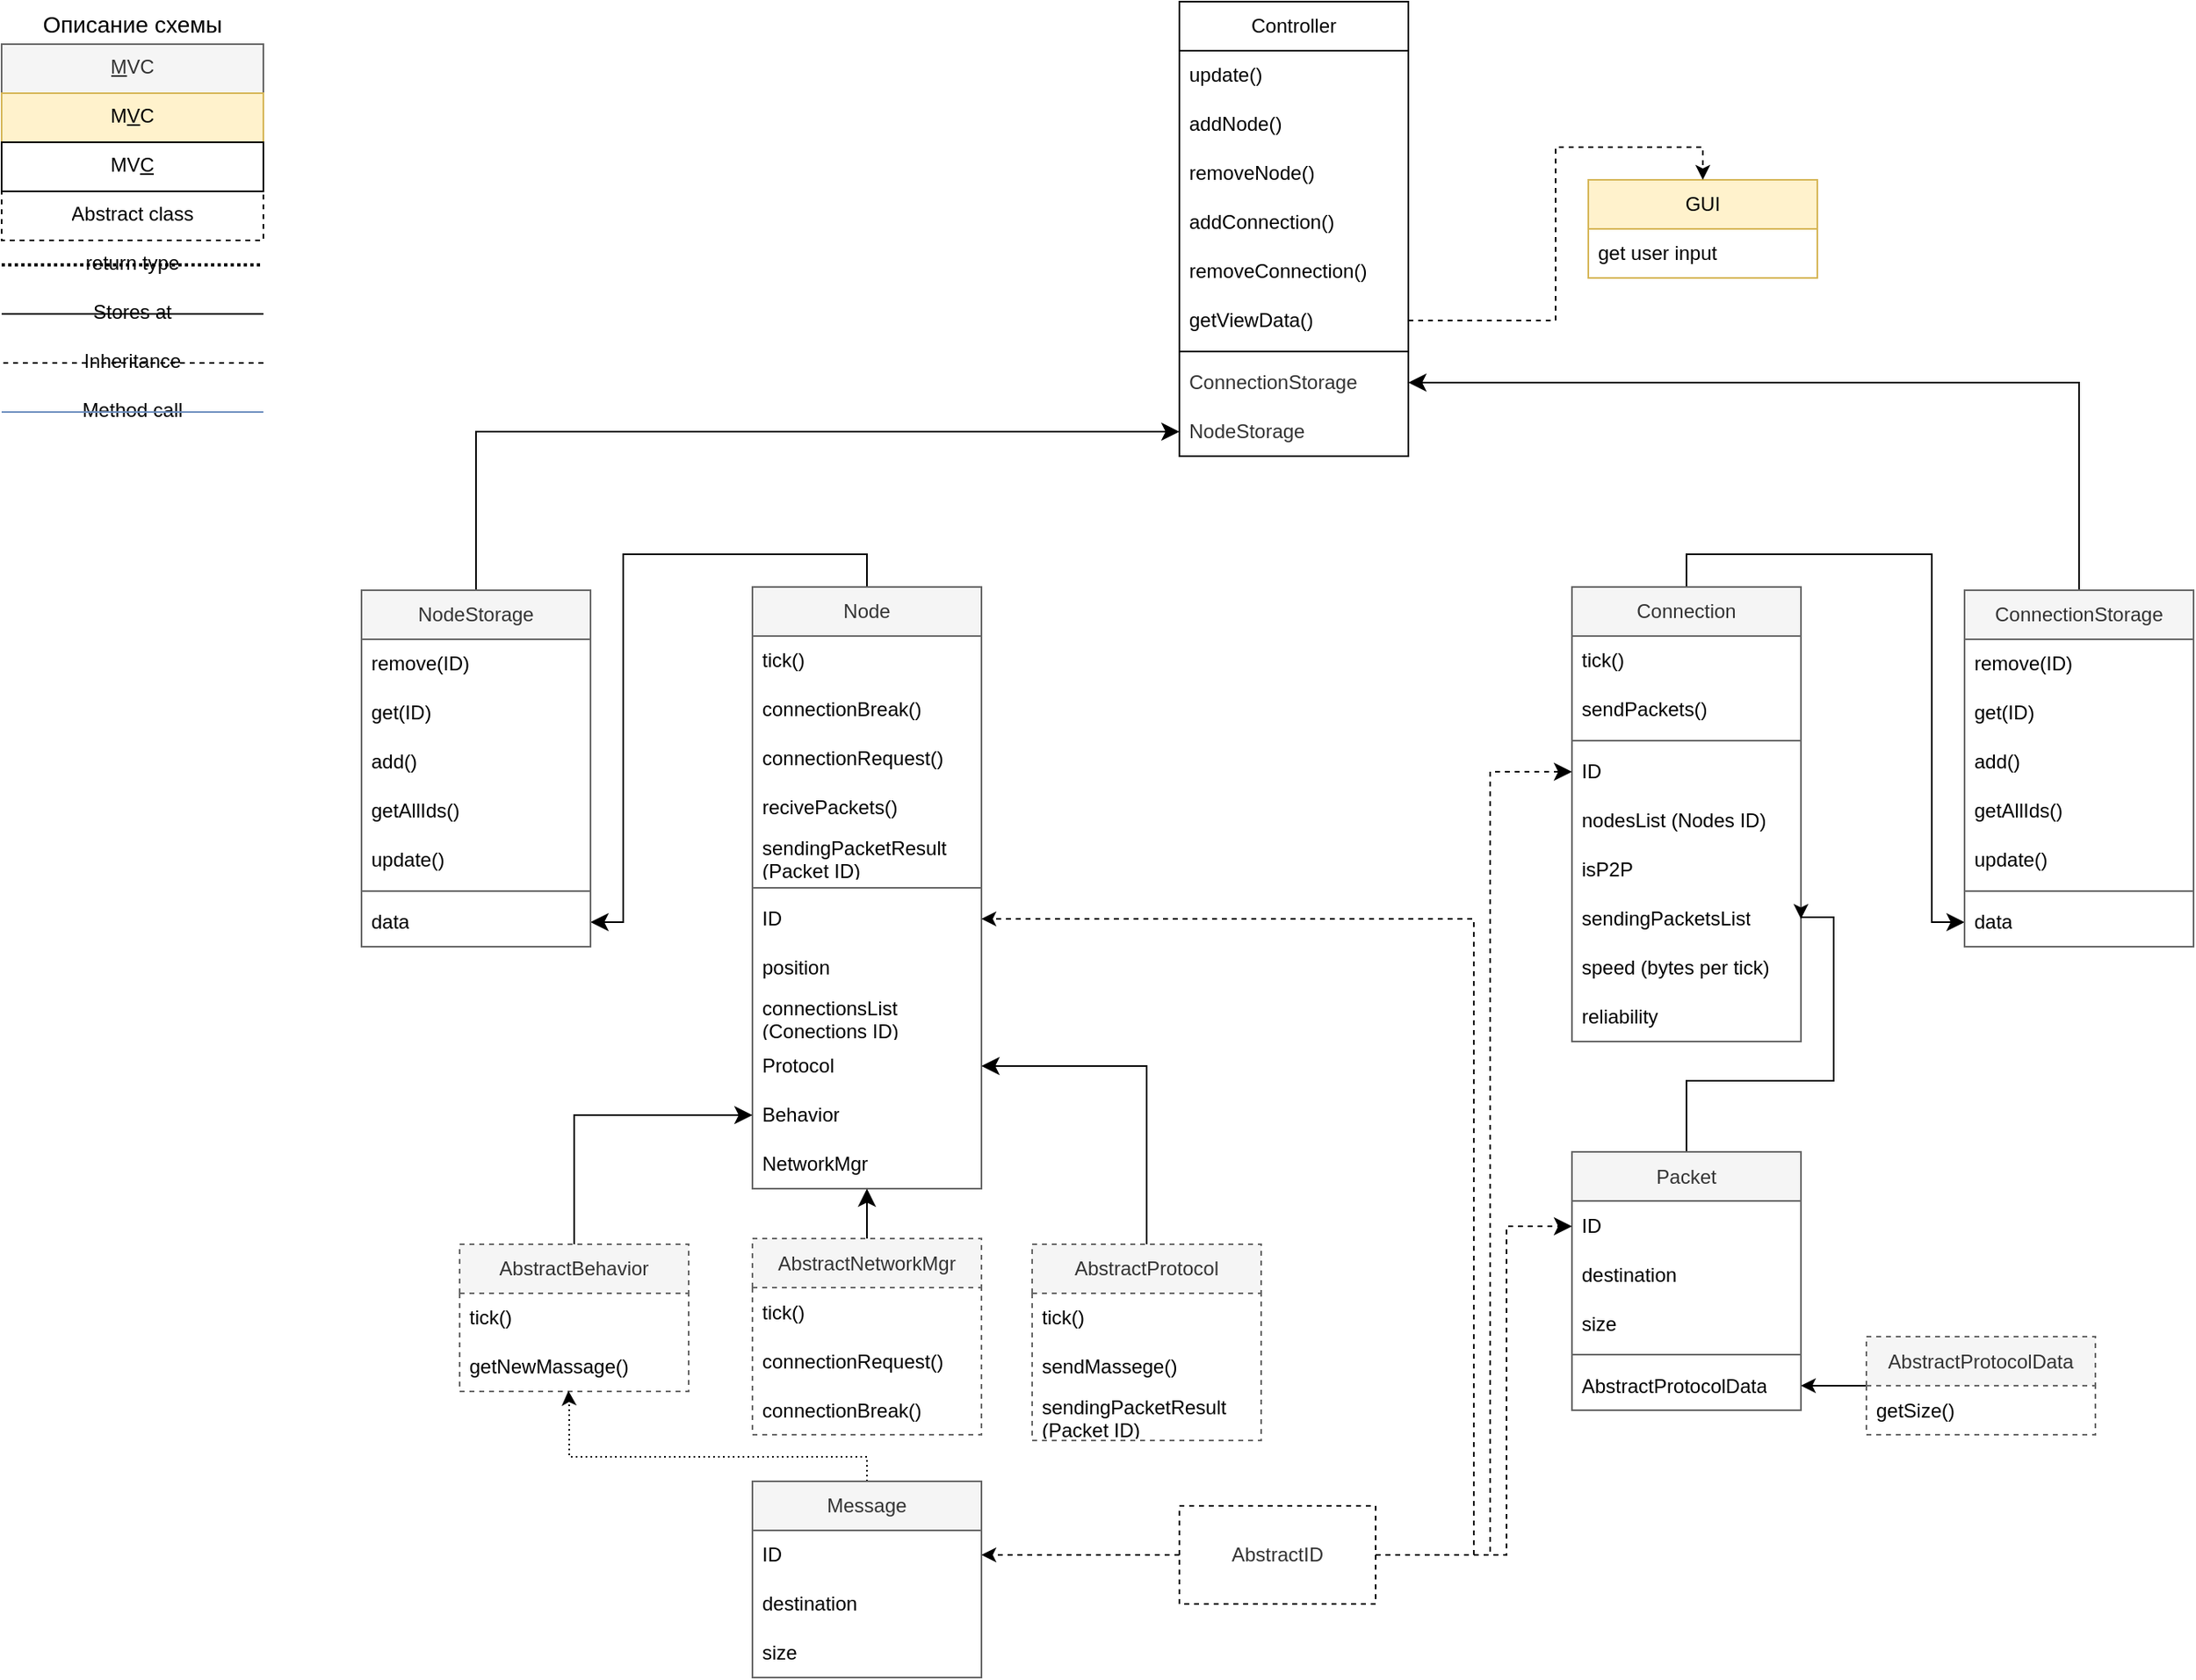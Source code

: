 <mxfile>
    <diagram name="Ver2" id="9xVtvxBC4ScUAu1mD1pw">
        <mxGraphModel dx="819" dy="477" grid="1" gridSize="10" guides="1" tooltips="1" connect="1" arrows="1" fold="1" page="1" pageScale="1" pageWidth="1600" pageHeight="900" math="0" shadow="0">
            <root>
                <mxCell id="6djmsBtQRYvO2U8o8B3D-0"/>
                <mxCell id="6djmsBtQRYvO2U8o8B3D-1" parent="6djmsBtQRYvO2U8o8B3D-0"/>
                <mxCell id="WVjayGv4iGfG3Z5BpXuU-56" value="" style="edgeStyle=orthogonalEdgeStyle;rounded=0;orthogonalLoop=1;jettySize=auto;html=1;fontSize=12;startSize=8;endSize=8;entryX=1;entryY=0.5;entryDx=0;entryDy=0;exitX=0.5;exitY=0;exitDx=0;exitDy=0;" parent="6djmsBtQRYvO2U8o8B3D-1" source="6djmsBtQRYvO2U8o8B3D-3" target="WVjayGv4iGfG3Z5BpXuU-52" edge="1">
                    <mxGeometry relative="1" as="geometry">
                        <mxPoint x="609" y="484" as="targetPoint"/>
                        <Array as="points">
                            <mxPoint x="609" y="738"/>
                            <mxPoint x="460" y="738"/>
                            <mxPoint x="460" y="963"/>
                        </Array>
                    </mxGeometry>
                </mxCell>
                <mxCell id="6djmsBtQRYvO2U8o8B3D-3" value="Node" style="swimlane;fontStyle=0;childLayout=stackLayout;horizontal=1;startSize=30;horizontalStack=0;resizeParent=1;resizeParentMax=0;resizeLast=0;collapsible=1;marginBottom=0;whiteSpace=wrap;html=1;fillColor=#f5f5f5;fontColor=#333333;strokeColor=#666666;" parent="6djmsBtQRYvO2U8o8B3D-1" vertex="1">
                    <mxGeometry x="539" y="758" width="140" height="368" as="geometry"/>
                </mxCell>
                <mxCell id="6djmsBtQRYvO2U8o8B3D-4" value="tick()" style="text;strokeColor=none;fillColor=none;align=left;verticalAlign=middle;spacingLeft=4;spacingRight=4;overflow=hidden;points=[[0,0.5],[1,0.5]];portConstraint=eastwest;rotatable=0;whiteSpace=wrap;html=1;" parent="6djmsBtQRYvO2U8o8B3D-3" vertex="1">
                    <mxGeometry y="30" width="140" height="30" as="geometry"/>
                </mxCell>
                <mxCell id="6djmsBtQRYvO2U8o8B3D-93" value="connectionBreak()" style="text;strokeColor=none;fillColor=none;align=left;verticalAlign=middle;spacingLeft=4;spacingRight=4;overflow=hidden;points=[[0,0.5],[1,0.5]];portConstraint=eastwest;rotatable=0;whiteSpace=wrap;html=1;" parent="6djmsBtQRYvO2U8o8B3D-3" vertex="1">
                    <mxGeometry y="60" width="140" height="30" as="geometry"/>
                </mxCell>
                <mxCell id="6djmsBtQRYvO2U8o8B3D-92" value="connectionRequest()" style="text;strokeColor=none;fillColor=none;align=left;verticalAlign=middle;spacingLeft=4;spacingRight=4;overflow=hidden;points=[[0,0.5],[1,0.5]];portConstraint=eastwest;rotatable=0;whiteSpace=wrap;html=1;" parent="6djmsBtQRYvO2U8o8B3D-3" vertex="1">
                    <mxGeometry y="90" width="140" height="30" as="geometry"/>
                </mxCell>
                <mxCell id="6djmsBtQRYvO2U8o8B3D-25" value="recivePackets()" style="text;strokeColor=none;fillColor=none;align=left;verticalAlign=middle;spacingLeft=4;spacingRight=4;overflow=hidden;points=[[0,0.5],[1,0.5]];portConstraint=eastwest;rotatable=0;whiteSpace=wrap;html=1;" parent="6djmsBtQRYvO2U8o8B3D-3" vertex="1">
                    <mxGeometry y="120" width="140" height="30" as="geometry"/>
                </mxCell>
                <mxCell id="6djmsBtQRYvO2U8o8B3D-26" value="sendingPacketResult (Packet ID)" style="text;strokeColor=none;fillColor=none;align=left;verticalAlign=middle;spacingLeft=4;spacingRight=4;overflow=hidden;points=[[0,0.5],[1,0.5]];portConstraint=eastwest;rotatable=0;whiteSpace=wrap;html=1;" parent="6djmsBtQRYvO2U8o8B3D-3" vertex="1">
                    <mxGeometry y="150" width="140" height="30" as="geometry"/>
                </mxCell>
                <mxCell id="6djmsBtQRYvO2U8o8B3D-5" value="" style="line;strokeWidth=1;fillColor=none;align=left;verticalAlign=middle;spacingTop=-1;spacingLeft=3;spacingRight=3;rotatable=0;labelPosition=right;points=[];portConstraint=eastwest;strokeColor=inherit;" parent="6djmsBtQRYvO2U8o8B3D-3" vertex="1">
                    <mxGeometry y="180" width="140" height="8" as="geometry"/>
                </mxCell>
                <mxCell id="6djmsBtQRYvO2U8o8B3D-6" value="ID" style="text;strokeColor=none;fillColor=none;align=left;verticalAlign=middle;spacingLeft=4;spacingRight=4;overflow=hidden;points=[[0,0.5],[1,0.5]];portConstraint=eastwest;rotatable=0;whiteSpace=wrap;html=1;" parent="6djmsBtQRYvO2U8o8B3D-3" vertex="1">
                    <mxGeometry y="188" width="140" height="30" as="geometry"/>
                </mxCell>
                <mxCell id="6djmsBtQRYvO2U8o8B3D-7" value="position" style="text;strokeColor=none;fillColor=none;align=left;verticalAlign=middle;spacingLeft=4;spacingRight=4;overflow=hidden;points=[[0,0.5],[1,0.5]];portConstraint=eastwest;rotatable=0;whiteSpace=wrap;html=1;" parent="6djmsBtQRYvO2U8o8B3D-3" vertex="1">
                    <mxGeometry y="218" width="140" height="30" as="geometry"/>
                </mxCell>
                <mxCell id="6djmsBtQRYvO2U8o8B3D-8" value="connectionsList&amp;nbsp; (Conections ID)" style="text;strokeColor=none;fillColor=none;align=left;verticalAlign=middle;spacingLeft=4;spacingRight=4;overflow=hidden;points=[[0,0.5],[1,0.5]];portConstraint=eastwest;rotatable=0;whiteSpace=wrap;html=1;" parent="6djmsBtQRYvO2U8o8B3D-3" vertex="1">
                    <mxGeometry y="248" width="140" height="30" as="geometry"/>
                </mxCell>
                <mxCell id="6djmsBtQRYvO2U8o8B3D-9" value="Protocol&amp;nbsp;" style="text;strokeColor=none;fillColor=none;align=left;verticalAlign=middle;spacingLeft=4;spacingRight=4;overflow=hidden;points=[[0,0.5],[1,0.5]];portConstraint=eastwest;rotatable=0;whiteSpace=wrap;html=1;" parent="6djmsBtQRYvO2U8o8B3D-3" vertex="1">
                    <mxGeometry y="278" width="140" height="30" as="geometry"/>
                </mxCell>
                <mxCell id="6djmsBtQRYvO2U8o8B3D-10" value="Behavior" style="text;strokeColor=none;fillColor=none;align=left;verticalAlign=middle;spacingLeft=4;spacingRight=4;overflow=hidden;points=[[0,0.5],[1,0.5]];portConstraint=eastwest;rotatable=0;whiteSpace=wrap;html=1;" parent="6djmsBtQRYvO2U8o8B3D-3" vertex="1">
                    <mxGeometry y="308" width="140" height="30" as="geometry"/>
                </mxCell>
                <mxCell id="6djmsBtQRYvO2U8o8B3D-11" value="NetworkMgr" style="text;strokeColor=none;fillColor=none;align=left;verticalAlign=middle;spacingLeft=4;spacingRight=4;overflow=hidden;points=[[0,0.5],[1,0.5]];portConstraint=eastwest;rotatable=0;whiteSpace=wrap;html=1;" parent="6djmsBtQRYvO2U8o8B3D-3" vertex="1">
                    <mxGeometry y="338" width="140" height="30" as="geometry"/>
                </mxCell>
                <mxCell id="WVjayGv4iGfG3Z5BpXuU-54" value="" style="edgeStyle=orthogonalEdgeStyle;rounded=0;orthogonalLoop=1;jettySize=auto;html=1;fontSize=12;startSize=8;endSize=8;entryX=0;entryY=0.5;entryDx=0;entryDy=0;exitX=0.5;exitY=0;exitDx=0;exitDy=0;" parent="6djmsBtQRYvO2U8o8B3D-1" source="6djmsBtQRYvO2U8o8B3D-13" target="WVjayGv4iGfG3Z5BpXuU-50" edge="1">
                    <mxGeometry relative="1" as="geometry">
                        <mxPoint x="1110" y="544" as="targetPoint"/>
                        <Array as="points">
                            <mxPoint x="1110" y="738"/>
                            <mxPoint x="1260" y="738"/>
                            <mxPoint x="1260" y="963"/>
                        </Array>
                    </mxGeometry>
                </mxCell>
                <mxCell id="6djmsBtQRYvO2U8o8B3D-13" value="Connection" style="swimlane;fontStyle=0;childLayout=stackLayout;horizontal=1;startSize=30;horizontalStack=0;resizeParent=1;resizeParentMax=0;resizeLast=0;collapsible=1;marginBottom=0;whiteSpace=wrap;html=1;fillColor=#f5f5f5;fontColor=#333333;strokeColor=#666666;" parent="6djmsBtQRYvO2U8o8B3D-1" vertex="1">
                    <mxGeometry x="1040" y="758" width="140" height="278" as="geometry"/>
                </mxCell>
                <mxCell id="6djmsBtQRYvO2U8o8B3D-14" value="tick()" style="text;strokeColor=none;fillColor=none;align=left;verticalAlign=middle;spacingLeft=4;spacingRight=4;overflow=hidden;points=[[0,0.5],[1,0.5]];portConstraint=eastwest;rotatable=0;whiteSpace=wrap;html=1;" parent="6djmsBtQRYvO2U8o8B3D-13" vertex="1">
                    <mxGeometry y="30" width="140" height="30" as="geometry"/>
                </mxCell>
                <mxCell id="WVjayGv4iGfG3Z5BpXuU-58" value="sendPackets()" style="text;strokeColor=none;fillColor=none;align=left;verticalAlign=middle;spacingLeft=4;spacingRight=4;overflow=hidden;points=[[0,0.5],[1,0.5]];portConstraint=eastwest;rotatable=0;whiteSpace=wrap;html=1;" parent="6djmsBtQRYvO2U8o8B3D-13" vertex="1">
                    <mxGeometry y="60" width="140" height="30" as="geometry"/>
                </mxCell>
                <mxCell id="6djmsBtQRYvO2U8o8B3D-15" value="" style="line;strokeWidth=1;fillColor=none;align=left;verticalAlign=middle;spacingTop=-1;spacingLeft=3;spacingRight=3;rotatable=0;labelPosition=right;points=[];portConstraint=eastwest;strokeColor=inherit;" parent="6djmsBtQRYvO2U8o8B3D-13" vertex="1">
                    <mxGeometry y="90" width="140" height="8" as="geometry"/>
                </mxCell>
                <mxCell id="6djmsBtQRYvO2U8o8B3D-16" value="ID" style="text;strokeColor=none;fillColor=none;align=left;verticalAlign=middle;spacingLeft=4;spacingRight=4;overflow=hidden;points=[[0,0.5],[1,0.5]];portConstraint=eastwest;rotatable=0;whiteSpace=wrap;html=1;" parent="6djmsBtQRYvO2U8o8B3D-13" vertex="1">
                    <mxGeometry y="98" width="140" height="30" as="geometry"/>
                </mxCell>
                <mxCell id="6djmsBtQRYvO2U8o8B3D-17" value="nodesList&lt;span style=&quot;background-color: initial;&quot;&gt;&amp;nbsp;(Nodes ID)&lt;/span&gt;" style="text;strokeColor=none;fillColor=none;align=left;verticalAlign=middle;spacingLeft=4;spacingRight=4;overflow=hidden;points=[[0,0.5],[1,0.5]];portConstraint=eastwest;rotatable=0;whiteSpace=wrap;html=1;" parent="6djmsBtQRYvO2U8o8B3D-13" vertex="1">
                    <mxGeometry y="128" width="140" height="30" as="geometry"/>
                </mxCell>
                <mxCell id="SFhjNOhDKGj1O6oXn9Yt-0" value="isP2P" style="text;strokeColor=none;fillColor=none;align=left;verticalAlign=middle;spacingLeft=4;spacingRight=4;overflow=hidden;points=[[0,0.5],[1,0.5]];portConstraint=eastwest;rotatable=0;whiteSpace=wrap;html=1;" parent="6djmsBtQRYvO2U8o8B3D-13" vertex="1">
                    <mxGeometry y="158" width="140" height="30" as="geometry"/>
                </mxCell>
                <mxCell id="6djmsBtQRYvO2U8o8B3D-18" value="sendingPackets&lt;span style=&quot;background-color: initial;&quot;&gt;List&lt;/span&gt;" style="text;strokeColor=none;fillColor=none;align=left;verticalAlign=middle;spacingLeft=4;spacingRight=4;overflow=hidden;points=[[0,0.5],[1,0.5]];portConstraint=eastwest;rotatable=0;whiteSpace=wrap;html=1;" parent="6djmsBtQRYvO2U8o8B3D-13" vertex="1">
                    <mxGeometry y="188" width="140" height="30" as="geometry"/>
                </mxCell>
                <mxCell id="6djmsBtQRYvO2U8o8B3D-19" value="speed (bytes per tick)" style="text;strokeColor=none;fillColor=none;align=left;verticalAlign=middle;spacingLeft=4;spacingRight=4;overflow=hidden;points=[[0,0.5],[1,0.5]];portConstraint=eastwest;rotatable=0;whiteSpace=wrap;html=1;" parent="6djmsBtQRYvO2U8o8B3D-13" vertex="1">
                    <mxGeometry y="218" width="140" height="30" as="geometry"/>
                </mxCell>
                <mxCell id="6djmsBtQRYvO2U8o8B3D-20" value="reliability" style="text;strokeColor=none;fillColor=none;align=left;verticalAlign=middle;spacingLeft=4;spacingRight=4;overflow=hidden;points=[[0,0.5],[1,0.5]];portConstraint=eastwest;rotatable=0;whiteSpace=wrap;html=1;" parent="6djmsBtQRYvO2U8o8B3D-13" vertex="1">
                    <mxGeometry y="248" width="140" height="30" as="geometry"/>
                </mxCell>
                <mxCell id="SFhjNOhDKGj1O6oXn9Yt-3" value="" style="edgeStyle=orthogonalEdgeStyle;rounded=0;orthogonalLoop=1;jettySize=auto;html=1;fontSize=12;startSize=8;endSize=8;entryX=1;entryY=0.5;entryDx=0;entryDy=0;" parent="6djmsBtQRYvO2U8o8B3D-1" source="6djmsBtQRYvO2U8o8B3D-22" target="6djmsBtQRYvO2U8o8B3D-9" edge="1">
                    <mxGeometry relative="1" as="geometry">
                        <mxPoint x="799.5" y="935" as="targetPoint"/>
                    </mxGeometry>
                </mxCell>
                <mxCell id="6djmsBtQRYvO2U8o8B3D-22" value="AbstractProtocol" style="swimlane;fontStyle=0;childLayout=stackLayout;horizontal=1;startSize=30;horizontalStack=0;resizeParent=1;resizeParentMax=0;resizeLast=0;collapsible=1;marginBottom=0;whiteSpace=wrap;html=1;dashed=1;fillColor=#f5f5f5;fontColor=#333333;strokeColor=#666666;" parent="6djmsBtQRYvO2U8o8B3D-1" vertex="1">
                    <mxGeometry x="710" y="1160" width="140" height="120" as="geometry"/>
                </mxCell>
                <mxCell id="6djmsBtQRYvO2U8o8B3D-23" value="tick()" style="text;strokeColor=none;fillColor=none;align=left;verticalAlign=middle;spacingLeft=4;spacingRight=4;overflow=hidden;points=[[0,0.5],[1,0.5]];portConstraint=eastwest;rotatable=0;whiteSpace=wrap;html=1;" parent="6djmsBtQRYvO2U8o8B3D-22" vertex="1">
                    <mxGeometry y="30" width="140" height="30" as="geometry"/>
                </mxCell>
                <mxCell id="6djmsBtQRYvO2U8o8B3D-24" value="sendMassege()" style="text;strokeColor=none;fillColor=none;align=left;verticalAlign=middle;spacingLeft=4;spacingRight=4;overflow=hidden;points=[[0,0.5],[1,0.5]];portConstraint=eastwest;rotatable=0;whiteSpace=wrap;html=1;" parent="6djmsBtQRYvO2U8o8B3D-22" vertex="1">
                    <mxGeometry y="60" width="140" height="30" as="geometry"/>
                </mxCell>
                <mxCell id="3" value="sendingPacketResult (Packet ID)" style="text;strokeColor=none;fillColor=none;align=left;verticalAlign=middle;spacingLeft=4;spacingRight=4;overflow=hidden;points=[[0,0.5],[1,0.5]];portConstraint=eastwest;rotatable=0;whiteSpace=wrap;html=1;" vertex="1" parent="6djmsBtQRYvO2U8o8B3D-22">
                    <mxGeometry y="90" width="140" height="30" as="geometry"/>
                </mxCell>
                <mxCell id="SFhjNOhDKGj1O6oXn9Yt-5" value="" style="edgeStyle=orthogonalEdgeStyle;rounded=0;orthogonalLoop=1;jettySize=auto;html=1;fontSize=12;startSize=8;endSize=8;entryX=0;entryY=0.5;entryDx=0;entryDy=0;" parent="6djmsBtQRYvO2U8o8B3D-1" source="6djmsBtQRYvO2U8o8B3D-28" target="6djmsBtQRYvO2U8o8B3D-10" edge="1">
                    <mxGeometry relative="1" as="geometry">
                        <mxPoint x="498.5" y="1016" as="targetPoint"/>
                    </mxGeometry>
                </mxCell>
                <mxCell id="6djmsBtQRYvO2U8o8B3D-28" value="AbstractBehavior" style="swimlane;fontStyle=0;childLayout=stackLayout;horizontal=1;startSize=30;horizontalStack=0;resizeParent=1;resizeParentMax=0;resizeLast=0;collapsible=1;marginBottom=0;whiteSpace=wrap;html=1;dashed=1;fillColor=#f5f5f5;fontColor=#333333;strokeColor=#666666;" parent="6djmsBtQRYvO2U8o8B3D-1" vertex="1">
                    <mxGeometry x="360" y="1160" width="140" height="90" as="geometry"/>
                </mxCell>
                <mxCell id="6djmsBtQRYvO2U8o8B3D-29" value="tick()" style="text;strokeColor=none;fillColor=none;align=left;verticalAlign=middle;spacingLeft=4;spacingRight=4;overflow=hidden;points=[[0,0.5],[1,0.5]];portConstraint=eastwest;rotatable=0;whiteSpace=wrap;html=1;" parent="6djmsBtQRYvO2U8o8B3D-28" vertex="1">
                    <mxGeometry y="30" width="140" height="30" as="geometry"/>
                </mxCell>
                <mxCell id="6djmsBtQRYvO2U8o8B3D-30" value="getNewMassage()" style="text;strokeColor=none;fillColor=none;align=left;verticalAlign=middle;spacingLeft=4;spacingRight=4;overflow=hidden;points=[[0,0.5],[1,0.5]];portConstraint=eastwest;rotatable=0;whiteSpace=wrap;html=1;" parent="6djmsBtQRYvO2U8o8B3D-28" vertex="1">
                    <mxGeometry y="60" width="140" height="30" as="geometry"/>
                </mxCell>
                <mxCell id="6djmsBtQRYvO2U8o8B3D-31" value="&lt;div&gt;&lt;span style=&quot;background-color: initial;&quot;&gt;Controller&lt;/span&gt;&lt;br&gt;&lt;/div&gt;" style="swimlane;fontStyle=0;childLayout=stackLayout;horizontal=1;startSize=30;horizontalStack=0;resizeParent=1;resizeParentMax=0;resizeLast=0;collapsible=1;marginBottom=0;whiteSpace=wrap;html=1;" parent="6djmsBtQRYvO2U8o8B3D-1" vertex="1">
                    <mxGeometry x="800" y="400" width="140" height="278" as="geometry"/>
                </mxCell>
                <mxCell id="6djmsBtQRYvO2U8o8B3D-32" value="update()" style="text;strokeColor=none;fillColor=none;align=left;verticalAlign=middle;spacingLeft=4;spacingRight=4;overflow=hidden;points=[[0,0.5],[1,0.5]];portConstraint=eastwest;rotatable=0;whiteSpace=wrap;html=1;" parent="6djmsBtQRYvO2U8o8B3D-31" vertex="1">
                    <mxGeometry y="30" width="140" height="30" as="geometry"/>
                </mxCell>
                <mxCell id="6djmsBtQRYvO2U8o8B3D-33" value="addNode()" style="text;strokeColor=none;fillColor=none;align=left;verticalAlign=middle;spacingLeft=4;spacingRight=4;overflow=hidden;points=[[0,0.5],[1,0.5]];portConstraint=eastwest;rotatable=0;whiteSpace=wrap;html=1;" parent="6djmsBtQRYvO2U8o8B3D-31" vertex="1">
                    <mxGeometry y="60" width="140" height="30" as="geometry"/>
                </mxCell>
                <mxCell id="6djmsBtQRYvO2U8o8B3D-34" value="removeNode()" style="text;strokeColor=none;fillColor=none;align=left;verticalAlign=middle;spacingLeft=4;spacingRight=4;overflow=hidden;points=[[0,0.5],[1,0.5]];portConstraint=eastwest;rotatable=0;whiteSpace=wrap;html=1;" parent="6djmsBtQRYvO2U8o8B3D-31" vertex="1">
                    <mxGeometry y="90" width="140" height="30" as="geometry"/>
                </mxCell>
                <mxCell id="6djmsBtQRYvO2U8o8B3D-35" value="addConnection()" style="text;strokeColor=none;fillColor=none;align=left;verticalAlign=middle;spacingLeft=4;spacingRight=4;overflow=hidden;points=[[0,0.5],[1,0.5]];portConstraint=eastwest;rotatable=0;whiteSpace=wrap;html=1;" parent="6djmsBtQRYvO2U8o8B3D-31" vertex="1">
                    <mxGeometry y="120" width="140" height="30" as="geometry"/>
                </mxCell>
                <mxCell id="6djmsBtQRYvO2U8o8B3D-36" value="removeConnection()" style="text;strokeColor=none;fillColor=none;align=left;verticalAlign=middle;spacingLeft=4;spacingRight=4;overflow=hidden;points=[[0,0.5],[1,0.5]];portConstraint=eastwest;rotatable=0;whiteSpace=wrap;html=1;" parent="6djmsBtQRYvO2U8o8B3D-31" vertex="1">
                    <mxGeometry y="150" width="140" height="30" as="geometry"/>
                </mxCell>
                <mxCell id="6djmsBtQRYvO2U8o8B3D-37" value="getViewData()" style="text;strokeColor=none;fillColor=none;align=left;verticalAlign=middle;spacingLeft=4;spacingRight=4;overflow=hidden;points=[[0,0.5],[1,0.5]];portConstraint=eastwest;rotatable=0;whiteSpace=wrap;html=1;" parent="6djmsBtQRYvO2U8o8B3D-31" vertex="1">
                    <mxGeometry y="180" width="140" height="30" as="geometry"/>
                </mxCell>
                <mxCell id="6djmsBtQRYvO2U8o8B3D-38" value="" style="line;strokeWidth=1;fillColor=none;align=left;verticalAlign=middle;spacingTop=-1;spacingLeft=3;spacingRight=3;rotatable=0;labelPosition=right;points=[];portConstraint=eastwest;strokeColor=inherit;" parent="6djmsBtQRYvO2U8o8B3D-31" vertex="1">
                    <mxGeometry y="210" width="140" height="8" as="geometry"/>
                </mxCell>
                <mxCell id="6djmsBtQRYvO2U8o8B3D-39" value="&lt;span style=&quot;color: rgb(51, 51, 51); text-align: center;&quot;&gt;ConnectionStorage&lt;/span&gt;" style="text;strokeColor=none;fillColor=none;align=left;verticalAlign=middle;spacingLeft=4;spacingRight=4;overflow=hidden;points=[[0,0.5],[1,0.5]];portConstraint=eastwest;rotatable=0;whiteSpace=wrap;html=1;" parent="6djmsBtQRYvO2U8o8B3D-31" vertex="1">
                    <mxGeometry y="218" width="140" height="30" as="geometry"/>
                </mxCell>
                <mxCell id="6djmsBtQRYvO2U8o8B3D-40" value="&lt;span style=&quot;color: rgb(51, 51, 51); text-align: center;&quot;&gt;NodeStorage&lt;/span&gt;" style="text;strokeColor=none;fillColor=none;align=left;verticalAlign=middle;spacingLeft=4;spacingRight=4;overflow=hidden;points=[[0,0.5],[1,0.5]];portConstraint=eastwest;rotatable=0;whiteSpace=wrap;html=1;" parent="6djmsBtQRYvO2U8o8B3D-31" vertex="1">
                    <mxGeometry y="248" width="140" height="30" as="geometry"/>
                </mxCell>
                <mxCell id="6djmsBtQRYvO2U8o8B3D-49" value="" style="edgeStyle=orthogonalEdgeStyle;rounded=0;orthogonalLoop=1;jettySize=auto;html=1;fontSize=12;startSize=8;endSize=8;exitX=0.5;exitY=0;exitDx=0;exitDy=0;entryX=0;entryY=0.5;entryDx=0;entryDy=0;" parent="6djmsBtQRYvO2U8o8B3D-1" source="WVjayGv4iGfG3Z5BpXuU-25" target="6djmsBtQRYvO2U8o8B3D-40" edge="1">
                    <mxGeometry relative="1" as="geometry">
                        <Array as="points">
                            <mxPoint x="370" y="663"/>
                        </Array>
                        <mxPoint x="360" y="760.0" as="sourcePoint"/>
                    </mxGeometry>
                </mxCell>
                <mxCell id="6djmsBtQRYvO2U8o8B3D-51" style="edgeStyle=orthogonalEdgeStyle;rounded=0;orthogonalLoop=1;jettySize=auto;html=1;exitX=0.5;exitY=0;exitDx=0;exitDy=0;fontSize=12;startSize=8;endSize=8;entryX=1;entryY=0.5;entryDx=0;entryDy=0;" parent="6djmsBtQRYvO2U8o8B3D-1" source="WVjayGv4iGfG3Z5BpXuU-43" target="6djmsBtQRYvO2U8o8B3D-39" edge="1">
                    <mxGeometry relative="1" as="geometry">
                        <mxPoint x="720" y="584" as="targetPoint"/>
                        <Array as="points">
                            <mxPoint x="1350" y="633"/>
                        </Array>
                        <mxPoint x="1360" y="760.0" as="sourcePoint"/>
                    </mxGeometry>
                </mxCell>
                <mxCell id="6djmsBtQRYvO2U8o8B3D-53" value="Описание схемы" style="swimlane;fontStyle=0;childLayout=stackLayout;horizontal=1;startSize=26;horizontalStack=0;resizeParent=1;resizeParentMax=0;resizeLast=0;collapsible=1;marginBottom=0;align=center;fontSize=14;strokeColor=none;fillColor=none;" parent="6djmsBtQRYvO2U8o8B3D-1" vertex="1">
                    <mxGeometry x="80" y="400" width="160" height="266" as="geometry">
                        <mxRectangle x="80" y="16" width="150" height="30" as="alternateBounds"/>
                    </mxGeometry>
                </mxCell>
                <mxCell id="6djmsBtQRYvO2U8o8B3D-54" value="&lt;u&gt;M&lt;/u&gt;VC" style="text;strokeColor=#666666;fillColor=#f5f5f5;spacingLeft=4;spacingRight=4;overflow=hidden;rotatable=0;points=[[0,0.5],[1,0.5]];portConstraint=eastwest;fontSize=12;whiteSpace=wrap;html=1;align=center;fontColor=#333333;" parent="6djmsBtQRYvO2U8o8B3D-53" vertex="1">
                    <mxGeometry y="26" width="160" height="30" as="geometry"/>
                </mxCell>
                <mxCell id="6djmsBtQRYvO2U8o8B3D-55" value="M&lt;u&gt;V&lt;/u&gt;C" style="text;strokeColor=#d6b656;fillColor=#fff2cc;spacingLeft=4;spacingRight=4;overflow=hidden;rotatable=0;points=[[0,0.5],[1,0.5]];portConstraint=eastwest;fontSize=12;whiteSpace=wrap;html=1;align=center;" parent="6djmsBtQRYvO2U8o8B3D-53" vertex="1">
                    <mxGeometry y="56" width="160" height="30" as="geometry"/>
                </mxCell>
                <mxCell id="6djmsBtQRYvO2U8o8B3D-56" value="MV&lt;u&gt;C&lt;/u&gt;" style="text;spacingLeft=4;spacingRight=4;overflow=hidden;rotatable=0;points=[[0,0.5],[1,0.5]];portConstraint=eastwest;fontSize=12;whiteSpace=wrap;html=1;align=center;strokeColor=default;fillColor=default;" parent="6djmsBtQRYvO2U8o8B3D-53" vertex="1">
                    <mxGeometry y="86" width="160" height="30" as="geometry"/>
                </mxCell>
                <mxCell id="6djmsBtQRYvO2U8o8B3D-57" value="Abstract class" style="text;spacingLeft=4;spacingRight=4;overflow=hidden;rotatable=0;points=[[0,0.5],[1,0.5]];portConstraint=eastwest;fontSize=12;whiteSpace=wrap;html=1;align=center;strokeColor=default;dashed=1;" parent="6djmsBtQRYvO2U8o8B3D-53" vertex="1">
                    <mxGeometry y="116" width="160" height="30" as="geometry"/>
                </mxCell>
                <mxCell id="6djmsBtQRYvO2U8o8B3D-58" value="return type" style="text;spacingLeft=4;spacingRight=4;overflow=hidden;rotatable=0;points=[[0,0.5],[1,0.5]];portConstraint=eastwest;fontSize=12;whiteSpace=wrap;html=1;align=center;strokeColor=none;dashed=1;" parent="6djmsBtQRYvO2U8o8B3D-53" vertex="1">
                    <mxGeometry y="146" width="160" height="30" as="geometry"/>
                </mxCell>
                <mxCell id="6djmsBtQRYvO2U8o8B3D-59" value="Stores at" style="text;spacingLeft=4;spacingRight=4;overflow=hidden;rotatable=0;points=[[0,0.5],[1,0.5]];portConstraint=eastwest;fontSize=12;whiteSpace=wrap;html=1;align=center;strokeColor=none;dashed=1;" parent="6djmsBtQRYvO2U8o8B3D-53" vertex="1">
                    <mxGeometry y="176" width="160" height="30" as="geometry"/>
                </mxCell>
                <mxCell id="6djmsBtQRYvO2U8o8B3D-60" value="Inheritance" style="text;spacingLeft=4;spacingRight=4;overflow=hidden;rotatable=0;points=[[0,0.5],[1,0.5]];portConstraint=eastwest;fontSize=12;whiteSpace=wrap;html=1;align=center;strokeColor=none;dashed=1;" parent="6djmsBtQRYvO2U8o8B3D-53" vertex="1">
                    <mxGeometry y="206" width="160" height="30" as="geometry"/>
                </mxCell>
                <mxCell id="6djmsBtQRYvO2U8o8B3D-61" value="Method call" style="text;spacingLeft=4;spacingRight=4;overflow=hidden;rotatable=0;points=[[0,0.5],[1,0.5]];portConstraint=eastwest;fontSize=12;whiteSpace=wrap;html=1;align=center;strokeColor=none;dashed=1;" parent="6djmsBtQRYvO2U8o8B3D-53" vertex="1">
                    <mxGeometry y="236" width="160" height="30" as="geometry"/>
                </mxCell>
                <mxCell id="6djmsBtQRYvO2U8o8B3D-62" value="" style="endArrow=none;dashed=1;html=1;rounded=0;entryX=0;entryY=0.5;entryDx=0;entryDy=0;exitX=1;exitY=0.5;exitDx=0;exitDy=0;" parent="6djmsBtQRYvO2U8o8B3D-53" source="6djmsBtQRYvO2U8o8B3D-60" target="6djmsBtQRYvO2U8o8B3D-60" edge="1">
                    <mxGeometry width="50" height="50" relative="1" as="geometry">
                        <mxPoint x="250" y="230" as="sourcePoint"/>
                        <mxPoint x="300" y="180" as="targetPoint"/>
                    </mxGeometry>
                </mxCell>
                <mxCell id="6djmsBtQRYvO2U8o8B3D-63" value="" style="endArrow=none;html=1;rounded=0;exitX=0;exitY=0.5;exitDx=0;exitDy=0;entryX=1;entryY=0.5;entryDx=0;entryDy=0;" parent="6djmsBtQRYvO2U8o8B3D-53" source="6djmsBtQRYvO2U8o8B3D-59" target="6djmsBtQRYvO2U8o8B3D-59" edge="1">
                    <mxGeometry width="50" height="50" relative="1" as="geometry">
                        <mxPoint x="250" y="230" as="sourcePoint"/>
                        <mxPoint x="300" y="180" as="targetPoint"/>
                    </mxGeometry>
                </mxCell>
                <mxCell id="6djmsBtQRYvO2U8o8B3D-64" value="" style="endArrow=none;dashed=1;html=1;dashPattern=1 1;strokeWidth=2;rounded=0;exitX=0;exitY=0.5;exitDx=0;exitDy=0;entryX=1;entryY=0.5;entryDx=0;entryDy=0;" parent="6djmsBtQRYvO2U8o8B3D-53" source="6djmsBtQRYvO2U8o8B3D-58" target="6djmsBtQRYvO2U8o8B3D-58" edge="1">
                    <mxGeometry width="50" height="50" relative="1" as="geometry">
                        <mxPoint x="169" y="120" as="sourcePoint"/>
                        <mxPoint x="219" y="70" as="targetPoint"/>
                    </mxGeometry>
                </mxCell>
                <mxCell id="6djmsBtQRYvO2U8o8B3D-65" value="" style="endArrow=none;html=1;rounded=0;exitX=0;exitY=0.5;exitDx=0;exitDy=0;entryX=1;entryY=0.5;entryDx=0;entryDy=0;fillColor=#dae8fc;strokeColor=#6c8ebf;" parent="6djmsBtQRYvO2U8o8B3D-53" source="6djmsBtQRYvO2U8o8B3D-61" target="6djmsBtQRYvO2U8o8B3D-61" edge="1">
                    <mxGeometry width="50" height="50" relative="1" as="geometry">
                        <mxPoint x="10" y="201" as="sourcePoint"/>
                        <mxPoint x="170" y="201" as="targetPoint"/>
                    </mxGeometry>
                </mxCell>
                <mxCell id="6djmsBtQRYvO2U8o8B3D-66" value="GUI" style="swimlane;fontStyle=0;childLayout=stackLayout;horizontal=1;startSize=30;horizontalStack=0;resizeParent=1;resizeParentMax=0;resizeLast=0;collapsible=1;marginBottom=0;whiteSpace=wrap;html=1;fillColor=#fff2cc;strokeColor=#d6b656;" parent="6djmsBtQRYvO2U8o8B3D-1" vertex="1">
                    <mxGeometry x="1050" y="509" width="140" height="60" as="geometry"/>
                </mxCell>
                <mxCell id="6djmsBtQRYvO2U8o8B3D-69" value="get user input" style="text;strokeColor=none;fillColor=none;align=left;verticalAlign=middle;spacingLeft=4;spacingRight=4;overflow=hidden;points=[[0,0.5],[1,0.5]];portConstraint=eastwest;rotatable=0;whiteSpace=wrap;html=1;" parent="6djmsBtQRYvO2U8o8B3D-66" vertex="1">
                    <mxGeometry y="30" width="140" height="30" as="geometry"/>
                </mxCell>
                <mxCell id="6djmsBtQRYvO2U8o8B3D-70" value="" style="edgeStyle=orthogonalEdgeStyle;rounded=0;orthogonalLoop=1;jettySize=auto;html=1;entryX=1;entryY=0.5;entryDx=0;entryDy=0;" parent="6djmsBtQRYvO2U8o8B3D-1" source="6djmsBtQRYvO2U8o8B3D-71" target="6djmsBtQRYvO2U8o8B3D-18" edge="1">
                    <mxGeometry relative="1" as="geometry">
                        <Array as="points">
                            <mxPoint x="1110" y="1060"/>
                            <mxPoint x="1200" y="1060"/>
                            <mxPoint x="1200" y="960"/>
                            <mxPoint x="1180" y="960"/>
                        </Array>
                    </mxGeometry>
                </mxCell>
                <mxCell id="6djmsBtQRYvO2U8o8B3D-71" value="Packet" style="swimlane;fontStyle=0;childLayout=stackLayout;horizontal=1;startSize=30;horizontalStack=0;resizeParent=1;resizeParentMax=0;resizeLast=0;collapsible=1;marginBottom=0;whiteSpace=wrap;html=1;fillColor=#f5f5f5;fontColor=#333333;strokeColor=#666666;" parent="6djmsBtQRYvO2U8o8B3D-1" vertex="1">
                    <mxGeometry x="1040" y="1103.5" width="140" height="158" as="geometry"/>
                </mxCell>
                <mxCell id="6djmsBtQRYvO2U8o8B3D-72" value="ID" style="text;strokeColor=none;fillColor=none;align=left;verticalAlign=middle;spacingLeft=4;spacingRight=4;overflow=hidden;points=[[0,0.5],[1,0.5]];portConstraint=eastwest;rotatable=0;whiteSpace=wrap;html=1;" parent="6djmsBtQRYvO2U8o8B3D-71" vertex="1">
                    <mxGeometry y="30" width="140" height="30" as="geometry"/>
                </mxCell>
                <mxCell id="6djmsBtQRYvO2U8o8B3D-73" value="destination" style="text;strokeColor=none;fillColor=none;align=left;verticalAlign=middle;spacingLeft=4;spacingRight=4;overflow=hidden;points=[[0,0.5],[1,0.5]];portConstraint=eastwest;rotatable=0;whiteSpace=wrap;html=1;" parent="6djmsBtQRYvO2U8o8B3D-71" vertex="1">
                    <mxGeometry y="60" width="140" height="30" as="geometry"/>
                </mxCell>
                <mxCell id="6djmsBtQRYvO2U8o8B3D-74" value="size" style="text;strokeColor=none;fillColor=none;align=left;verticalAlign=middle;spacingLeft=4;spacingRight=4;overflow=hidden;points=[[0,0.5],[1,0.5]];portConstraint=eastwest;rotatable=0;whiteSpace=wrap;html=1;" parent="6djmsBtQRYvO2U8o8B3D-71" vertex="1">
                    <mxGeometry y="90" width="140" height="30" as="geometry"/>
                </mxCell>
                <mxCell id="6djmsBtQRYvO2U8o8B3D-76" value="" style="line;strokeWidth=1;fillColor=none;align=left;verticalAlign=middle;spacingTop=-1;spacingLeft=3;spacingRight=3;rotatable=0;labelPosition=right;points=[];portConstraint=eastwest;strokeColor=inherit;" parent="6djmsBtQRYvO2U8o8B3D-71" vertex="1">
                    <mxGeometry y="120" width="140" height="8" as="geometry"/>
                </mxCell>
                <mxCell id="6djmsBtQRYvO2U8o8B3D-77" value="AbstractProtocolData" style="text;strokeColor=none;fillColor=none;align=left;verticalAlign=middle;spacingLeft=4;spacingRight=4;overflow=hidden;points=[[0,0.5],[1,0.5]];portConstraint=eastwest;rotatable=0;whiteSpace=wrap;html=1;" parent="6djmsBtQRYvO2U8o8B3D-71" vertex="1">
                    <mxGeometry y="128" width="140" height="30" as="geometry"/>
                </mxCell>
                <mxCell id="6djmsBtQRYvO2U8o8B3D-78" value="" style="edgeStyle=orthogonalEdgeStyle;rounded=0;orthogonalLoop=1;jettySize=auto;html=1;" parent="6djmsBtQRYvO2U8o8B3D-1" source="6djmsBtQRYvO2U8o8B3D-79" target="6djmsBtQRYvO2U8o8B3D-77" edge="1">
                    <mxGeometry relative="1" as="geometry"/>
                </mxCell>
                <mxCell id="6djmsBtQRYvO2U8o8B3D-79" value="Abstract&lt;span style=&quot;background-color: initial;&quot;&gt;Protocol&lt;/span&gt;&lt;span style=&quot;background-color: initial;&quot;&gt;Data&lt;/span&gt;" style="swimlane;fontStyle=0;childLayout=stackLayout;horizontal=1;startSize=30;horizontalStack=0;resizeParent=1;resizeParentMax=0;resizeLast=0;collapsible=1;marginBottom=0;whiteSpace=wrap;html=1;dashed=1;fillColor=#f5f5f5;fontColor=#333333;strokeColor=#666666;" parent="6djmsBtQRYvO2U8o8B3D-1" vertex="1">
                    <mxGeometry x="1220" y="1216.5" width="140" height="60" as="geometry"/>
                </mxCell>
                <mxCell id="6djmsBtQRYvO2U8o8B3D-80" value="getSize()" style="text;strokeColor=none;fillColor=none;align=left;verticalAlign=middle;spacingLeft=4;spacingRight=4;overflow=hidden;points=[[0,0.5],[1,0.5]];portConstraint=eastwest;rotatable=0;whiteSpace=wrap;html=1;" parent="6djmsBtQRYvO2U8o8B3D-79" vertex="1">
                    <mxGeometry y="30" width="140" height="30" as="geometry"/>
                </mxCell>
                <mxCell id="6djmsBtQRYvO2U8o8B3D-81" value="" style="edgeStyle=orthogonalEdgeStyle;rounded=0;orthogonalLoop=1;jettySize=auto;html=1;entryX=0.475;entryY=0.987;entryDx=0;entryDy=0;entryPerimeter=0;dashed=1;dashPattern=1 2;" parent="6djmsBtQRYvO2U8o8B3D-1" source="6djmsBtQRYvO2U8o8B3D-82" target="6djmsBtQRYvO2U8o8B3D-30" edge="1">
                    <mxGeometry relative="1" as="geometry">
                        <Array as="points">
                            <mxPoint x="609" y="1290"/>
                            <mxPoint x="427" y="1290"/>
                            <mxPoint x="427" y="1260"/>
                        </Array>
                    </mxGeometry>
                </mxCell>
                <mxCell id="6djmsBtQRYvO2U8o8B3D-82" value="Message" style="swimlane;fontStyle=0;childLayout=stackLayout;horizontal=1;startSize=30;horizontalStack=0;resizeParent=1;resizeParentMax=0;resizeLast=0;collapsible=1;marginBottom=0;whiteSpace=wrap;html=1;fillColor=#f5f5f5;fontColor=#333333;strokeColor=#666666;" parent="6djmsBtQRYvO2U8o8B3D-1" vertex="1">
                    <mxGeometry x="539" y="1305" width="140" height="120" as="geometry"/>
                </mxCell>
                <mxCell id="6djmsBtQRYvO2U8o8B3D-83" value="ID" style="text;strokeColor=none;fillColor=none;align=left;verticalAlign=middle;spacingLeft=4;spacingRight=4;overflow=hidden;points=[[0,0.5],[1,0.5]];portConstraint=eastwest;rotatable=0;whiteSpace=wrap;html=1;" parent="6djmsBtQRYvO2U8o8B3D-82" vertex="1">
                    <mxGeometry y="30" width="140" height="30" as="geometry"/>
                </mxCell>
                <mxCell id="6djmsBtQRYvO2U8o8B3D-85" value="destination" style="text;strokeColor=none;fillColor=none;align=left;verticalAlign=middle;spacingLeft=4;spacingRight=4;overflow=hidden;points=[[0,0.5],[1,0.5]];portConstraint=eastwest;rotatable=0;whiteSpace=wrap;html=1;" parent="6djmsBtQRYvO2U8o8B3D-82" vertex="1">
                    <mxGeometry y="60" width="140" height="30" as="geometry"/>
                </mxCell>
                <mxCell id="6djmsBtQRYvO2U8o8B3D-84" value="size" style="text;strokeColor=none;fillColor=none;align=left;verticalAlign=middle;spacingLeft=4;spacingRight=4;overflow=hidden;points=[[0,0.5],[1,0.5]];portConstraint=eastwest;rotatable=0;whiteSpace=wrap;html=1;" parent="6djmsBtQRYvO2U8o8B3D-82" vertex="1">
                    <mxGeometry y="90" width="140" height="30" as="geometry"/>
                </mxCell>
                <mxCell id="SFhjNOhDKGj1O6oXn9Yt-6" value="" style="edgeStyle=none;curved=1;rounded=0;orthogonalLoop=1;jettySize=auto;html=1;fontSize=12;startSize=8;endSize=8;" parent="6djmsBtQRYvO2U8o8B3D-1" source="6djmsBtQRYvO2U8o8B3D-90" target="6djmsBtQRYvO2U8o8B3D-11" edge="1">
                    <mxGeometry relative="1" as="geometry">
                        <mxPoint x="610" y="1070" as="targetPoint"/>
                    </mxGeometry>
                </mxCell>
                <mxCell id="6djmsBtQRYvO2U8o8B3D-90" value="AbstractNetworkMgr" style="swimlane;fontStyle=0;childLayout=stackLayout;horizontal=1;startSize=30;horizontalStack=0;resizeParent=1;resizeParentMax=0;resizeLast=0;collapsible=1;marginBottom=0;whiteSpace=wrap;html=1;dashed=1;fillColor=#f5f5f5;fontColor=#333333;strokeColor=#666666;" parent="6djmsBtQRYvO2U8o8B3D-1" vertex="1">
                    <mxGeometry x="539" y="1156.5" width="140" height="120" as="geometry"/>
                </mxCell>
                <mxCell id="6djmsBtQRYvO2U8o8B3D-91" value="tick()" style="text;strokeColor=none;fillColor=none;align=left;verticalAlign=middle;spacingLeft=4;spacingRight=4;overflow=hidden;points=[[0,0.5],[1,0.5]];portConstraint=eastwest;rotatable=0;whiteSpace=wrap;html=1;" parent="6djmsBtQRYvO2U8o8B3D-90" vertex="1">
                    <mxGeometry y="30" width="140" height="30" as="geometry"/>
                </mxCell>
                <mxCell id="2" value="connectionRequest()" style="text;strokeColor=none;fillColor=none;align=left;verticalAlign=middle;spacingLeft=4;spacingRight=4;overflow=hidden;points=[[0,0.5],[1,0.5]];portConstraint=eastwest;rotatable=0;whiteSpace=wrap;html=1;" vertex="1" parent="6djmsBtQRYvO2U8o8B3D-90">
                    <mxGeometry y="60" width="140" height="30" as="geometry"/>
                </mxCell>
                <mxCell id="1" value="connectionBreak()" style="text;strokeColor=none;fillColor=none;align=left;verticalAlign=middle;spacingLeft=4;spacingRight=4;overflow=hidden;points=[[0,0.5],[1,0.5]];portConstraint=eastwest;rotatable=0;whiteSpace=wrap;html=1;" vertex="1" parent="6djmsBtQRYvO2U8o8B3D-90">
                    <mxGeometry y="90" width="140" height="30" as="geometry"/>
                </mxCell>
                <mxCell id="n-c7wxsCWT6sdEi72u9--5" value="" style="edgeStyle=orthogonalEdgeStyle;rounded=0;orthogonalLoop=1;jettySize=auto;html=1;entryX=1;entryY=0.5;entryDx=0;entryDy=0;exitX=1;exitY=0.5;exitDx=0;exitDy=0;dashed=1;" parent="6djmsBtQRYvO2U8o8B3D-1" source="SFhjNOhDKGj1O6oXn9Yt-1" target="6djmsBtQRYvO2U8o8B3D-6" edge="1">
                    <mxGeometry relative="1" as="geometry">
                        <Array as="points">
                            <mxPoint x="980" y="1350"/>
                            <mxPoint x="980" y="961"/>
                        </Array>
                        <mxPoint x="932.24" y="1342.26" as="sourcePoint"/>
                    </mxGeometry>
                </mxCell>
                <mxCell id="n-c7wxsCWT6sdEi72u9--6" value="" style="edgeStyle=orthogonalEdgeStyle;rounded=0;orthogonalLoop=1;jettySize=auto;html=1;dashed=1;exitX=0;exitY=0.5;exitDx=0;exitDy=0;entryX=1;entryY=0.5;entryDx=0;entryDy=0;" parent="6djmsBtQRYvO2U8o8B3D-1" source="SFhjNOhDKGj1O6oXn9Yt-1" target="6djmsBtQRYvO2U8o8B3D-83" edge="1">
                    <mxGeometry relative="1" as="geometry">
                        <mxPoint x="489" y="1240" as="targetPoint"/>
                        <Array as="points">
                            <mxPoint x="740" y="1350"/>
                            <mxPoint x="740" y="1350"/>
                        </Array>
                        <mxPoint x="792.52" y="1343.58" as="sourcePoint"/>
                    </mxGeometry>
                </mxCell>
                <mxCell id="5VUWbY4lleYpnQQ5bRxo-0" style="edgeStyle=orthogonalEdgeStyle;rounded=0;orthogonalLoop=1;jettySize=auto;html=1;exitX=1;exitY=0.5;exitDx=0;exitDy=0;dashed=1;entryX=0.5;entryY=0;entryDx=0;entryDy=0;" parent="6djmsBtQRYvO2U8o8B3D-1" source="6djmsBtQRYvO2U8o8B3D-37" target="6djmsBtQRYvO2U8o8B3D-66" edge="1">
                    <mxGeometry relative="1" as="geometry">
                        <Array as="points">
                            <mxPoint x="1030" y="595"/>
                            <mxPoint x="1030" y="489"/>
                            <mxPoint x="1120" y="489"/>
                        </Array>
                        <mxPoint x="1280" y="595" as="targetPoint"/>
                    </mxGeometry>
                </mxCell>
                <mxCell id="WVjayGv4iGfG3Z5BpXuU-2" value="" style="edgeStyle=orthogonalEdgeStyle;rounded=0;orthogonalLoop=1;jettySize=auto;html=1;fontSize=12;startSize=8;endSize=8;dashed=1;entryX=0;entryY=0.5;entryDx=0;entryDy=0;" parent="6djmsBtQRYvO2U8o8B3D-1" source="SFhjNOhDKGj1O6oXn9Yt-1" target="6djmsBtQRYvO2U8o8B3D-72" edge="1">
                    <mxGeometry relative="1" as="geometry">
                        <mxPoint x="1010" y="1120" as="targetPoint"/>
                        <Array as="points">
                            <mxPoint x="1000" y="1350"/>
                            <mxPoint x="1000" y="1149"/>
                            <mxPoint x="1040" y="1149"/>
                        </Array>
                    </mxGeometry>
                </mxCell>
                <mxCell id="WVjayGv4iGfG3Z5BpXuU-4" value="" style="edgeStyle=orthogonalEdgeStyle;rounded=0;orthogonalLoop=1;jettySize=auto;html=1;fontSize=12;startSize=8;endSize=8;dashed=1;entryX=0;entryY=0.5;entryDx=0;entryDy=0;" parent="6djmsBtQRYvO2U8o8B3D-1" source="SFhjNOhDKGj1O6oXn9Yt-1" target="6djmsBtQRYvO2U8o8B3D-16" edge="1">
                    <mxGeometry relative="1" as="geometry">
                        <mxPoint x="1040" y="1335" as="targetPoint"/>
                        <Array as="points">
                            <mxPoint x="990" y="1350"/>
                            <mxPoint x="990" y="871"/>
                        </Array>
                    </mxGeometry>
                </mxCell>
                <mxCell id="SFhjNOhDKGj1O6oXn9Yt-1" value="&lt;span style=&quot;color: rgb(51, 51, 51);&quot;&gt;AbstractID&lt;/span&gt;" style="rounded=0;whiteSpace=wrap;html=1;dashed=1;" parent="6djmsBtQRYvO2U8o8B3D-1" vertex="1">
                    <mxGeometry x="800" y="1320" width="120" height="60" as="geometry"/>
                </mxCell>
                <mxCell id="WVjayGv4iGfG3Z5BpXuU-25" value="NodeStorage" style="swimlane;fontStyle=0;childLayout=stackLayout;horizontal=1;startSize=30;horizontalStack=0;resizeParent=1;resizeParentMax=0;resizeLast=0;collapsible=1;marginBottom=0;whiteSpace=wrap;html=1;fillColor=#f5f5f5;fontColor=#333333;strokeColor=#666666;" parent="6djmsBtQRYvO2U8o8B3D-1" vertex="1">
                    <mxGeometry x="300" y="760" width="140" height="218" as="geometry"/>
                </mxCell>
                <mxCell id="WVjayGv4iGfG3Z5BpXuU-42" value="remove(ID&lt;span style=&quot;background-color: initial;&quot;&gt;)&lt;/span&gt;" style="text;strokeColor=none;fillColor=none;align=left;verticalAlign=middle;spacingLeft=4;spacingRight=4;overflow=hidden;points=[[0,0.5],[1,0.5]];portConstraint=eastwest;rotatable=0;whiteSpace=wrap;html=1;" parent="WVjayGv4iGfG3Z5BpXuU-25" vertex="1">
                    <mxGeometry y="30" width="140" height="30" as="geometry"/>
                </mxCell>
                <mxCell id="WVjayGv4iGfG3Z5BpXuU-41" value="get(ID&lt;span style=&quot;background-color: initial;&quot;&gt;)&lt;/span&gt;" style="text;strokeColor=none;fillColor=none;align=left;verticalAlign=middle;spacingLeft=4;spacingRight=4;overflow=hidden;points=[[0,0.5],[1,0.5]];portConstraint=eastwest;rotatable=0;whiteSpace=wrap;html=1;" parent="WVjayGv4iGfG3Z5BpXuU-25" vertex="1">
                    <mxGeometry y="60" width="140" height="30" as="geometry"/>
                </mxCell>
                <mxCell id="WVjayGv4iGfG3Z5BpXuU-40" value="add&lt;span style=&quot;background-color: initial;&quot;&gt;()&lt;/span&gt;" style="text;strokeColor=none;fillColor=none;align=left;verticalAlign=middle;spacingLeft=4;spacingRight=4;overflow=hidden;points=[[0,0.5],[1,0.5]];portConstraint=eastwest;rotatable=0;whiteSpace=wrap;html=1;" parent="WVjayGv4iGfG3Z5BpXuU-25" vertex="1">
                    <mxGeometry y="90" width="140" height="30" as="geometry"/>
                </mxCell>
                <mxCell id="WVjayGv4iGfG3Z5BpXuU-39" value="getAllIds()" style="text;strokeColor=none;fillColor=none;align=left;verticalAlign=middle;spacingLeft=4;spacingRight=4;overflow=hidden;points=[[0,0.5],[1,0.5]];portConstraint=eastwest;rotatable=0;whiteSpace=wrap;html=1;" parent="WVjayGv4iGfG3Z5BpXuU-25" vertex="1">
                    <mxGeometry y="120" width="140" height="30" as="geometry"/>
                </mxCell>
                <mxCell id="WVjayGv4iGfG3Z5BpXuU-38" value="update()" style="text;strokeColor=none;fillColor=none;align=left;verticalAlign=middle;spacingLeft=4;spacingRight=4;overflow=hidden;points=[[0,0.5],[1,0.5]];portConstraint=eastwest;rotatable=0;whiteSpace=wrap;html=1;" parent="WVjayGv4iGfG3Z5BpXuU-25" vertex="1">
                    <mxGeometry y="150" width="140" height="30" as="geometry"/>
                </mxCell>
                <mxCell id="WVjayGv4iGfG3Z5BpXuU-51" value="" style="line;strokeWidth=1;fillColor=none;align=left;verticalAlign=middle;spacingTop=-1;spacingLeft=3;spacingRight=3;rotatable=0;labelPosition=right;points=[];portConstraint=eastwest;strokeColor=inherit;" parent="WVjayGv4iGfG3Z5BpXuU-25" vertex="1">
                    <mxGeometry y="180" width="140" height="8" as="geometry"/>
                </mxCell>
                <mxCell id="WVjayGv4iGfG3Z5BpXuU-52" value="data" style="text;strokeColor=none;fillColor=none;align=left;verticalAlign=middle;spacingLeft=4;spacingRight=4;overflow=hidden;points=[[0,0.5],[1,0.5]];portConstraint=eastwest;rotatable=0;whiteSpace=wrap;html=1;" parent="WVjayGv4iGfG3Z5BpXuU-25" vertex="1">
                    <mxGeometry y="188" width="140" height="30" as="geometry"/>
                </mxCell>
                <mxCell id="WVjayGv4iGfG3Z5BpXuU-43" value="ConnectionStorage" style="swimlane;fontStyle=0;childLayout=stackLayout;horizontal=1;startSize=30;horizontalStack=0;resizeParent=1;resizeParentMax=0;resizeLast=0;collapsible=1;marginBottom=0;whiteSpace=wrap;html=1;fillColor=#f5f5f5;fontColor=#333333;strokeColor=#666666;" parent="6djmsBtQRYvO2U8o8B3D-1" vertex="1">
                    <mxGeometry x="1280" y="760" width="140" height="218" as="geometry"/>
                </mxCell>
                <mxCell id="WVjayGv4iGfG3Z5BpXuU-44" value="remove(ID&lt;span style=&quot;background-color: initial;&quot;&gt;)&lt;/span&gt;" style="text;strokeColor=none;fillColor=none;align=left;verticalAlign=middle;spacingLeft=4;spacingRight=4;overflow=hidden;points=[[0,0.5],[1,0.5]];portConstraint=eastwest;rotatable=0;whiteSpace=wrap;html=1;" parent="WVjayGv4iGfG3Z5BpXuU-43" vertex="1">
                    <mxGeometry y="30" width="140" height="30" as="geometry"/>
                </mxCell>
                <mxCell id="WVjayGv4iGfG3Z5BpXuU-45" value="get(ID&lt;span style=&quot;background-color: initial;&quot;&gt;)&lt;/span&gt;" style="text;strokeColor=none;fillColor=none;align=left;verticalAlign=middle;spacingLeft=4;spacingRight=4;overflow=hidden;points=[[0,0.5],[1,0.5]];portConstraint=eastwest;rotatable=0;whiteSpace=wrap;html=1;" parent="WVjayGv4iGfG3Z5BpXuU-43" vertex="1">
                    <mxGeometry y="60" width="140" height="30" as="geometry"/>
                </mxCell>
                <mxCell id="WVjayGv4iGfG3Z5BpXuU-46" value="add&lt;span style=&quot;background-color: initial;&quot;&gt;()&lt;/span&gt;" style="text;strokeColor=none;fillColor=none;align=left;verticalAlign=middle;spacingLeft=4;spacingRight=4;overflow=hidden;points=[[0,0.5],[1,0.5]];portConstraint=eastwest;rotatable=0;whiteSpace=wrap;html=1;" parent="WVjayGv4iGfG3Z5BpXuU-43" vertex="1">
                    <mxGeometry y="90" width="140" height="30" as="geometry"/>
                </mxCell>
                <mxCell id="WVjayGv4iGfG3Z5BpXuU-47" value="getAllIds()" style="text;strokeColor=none;fillColor=none;align=left;verticalAlign=middle;spacingLeft=4;spacingRight=4;overflow=hidden;points=[[0,0.5],[1,0.5]];portConstraint=eastwest;rotatable=0;whiteSpace=wrap;html=1;" parent="WVjayGv4iGfG3Z5BpXuU-43" vertex="1">
                    <mxGeometry y="120" width="140" height="30" as="geometry"/>
                </mxCell>
                <mxCell id="WVjayGv4iGfG3Z5BpXuU-48" value="update()" style="text;strokeColor=none;fillColor=none;align=left;verticalAlign=middle;spacingLeft=4;spacingRight=4;overflow=hidden;points=[[0,0.5],[1,0.5]];portConstraint=eastwest;rotatable=0;whiteSpace=wrap;html=1;" parent="WVjayGv4iGfG3Z5BpXuU-43" vertex="1">
                    <mxGeometry y="150" width="140" height="30" as="geometry"/>
                </mxCell>
                <mxCell id="WVjayGv4iGfG3Z5BpXuU-49" value="" style="line;strokeWidth=1;fillColor=none;align=left;verticalAlign=middle;spacingTop=-1;spacingLeft=3;spacingRight=3;rotatable=0;labelPosition=right;points=[];portConstraint=eastwest;strokeColor=inherit;" parent="WVjayGv4iGfG3Z5BpXuU-43" vertex="1">
                    <mxGeometry y="180" width="140" height="8" as="geometry"/>
                </mxCell>
                <mxCell id="WVjayGv4iGfG3Z5BpXuU-50" value="data" style="text;strokeColor=none;fillColor=none;align=left;verticalAlign=middle;spacingLeft=4;spacingRight=4;overflow=hidden;points=[[0,0.5],[1,0.5]];portConstraint=eastwest;rotatable=0;whiteSpace=wrap;html=1;" parent="WVjayGv4iGfG3Z5BpXuU-43" vertex="1">
                    <mxGeometry y="188" width="140" height="30" as="geometry"/>
                </mxCell>
            </root>
        </mxGraphModel>
    </diagram>
</mxfile>